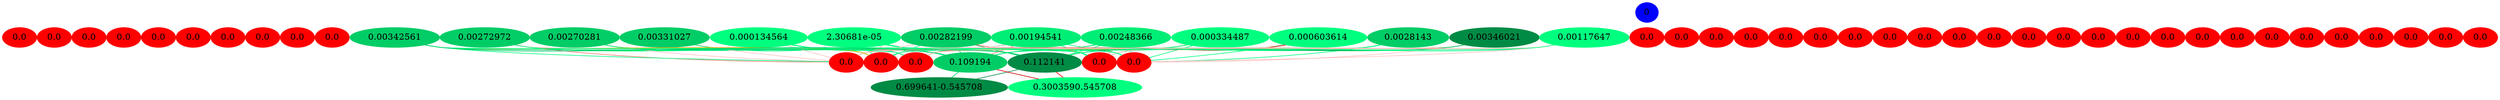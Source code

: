 graph {
	edge [bgcolor="purple:pink" color=yellow nodesep=0]
	graph [nodesep=0 ranksep=0]
	I [label=0 color=blue height=0.2 style=filled width=0.2]
	x_0 [label=0.0 color=red height=0.2 style=filled width=0.2]
	x_1 [label=0.0 color=red height=0.2 style=filled width=0.2]
	x_2 [label=0.0 color=red height=0.2 style=filled width=0.2]
	x_3 [label=0.0 color=red height=0.2 style=filled width=0.2]
	x_4 [label=0.0 color=red height=0.2 style=filled width=0.2]
	x_5 [label=0.0 color=red height=0.2 style=filled width=0.2]
	x_6 [label=0.0 color=red height=0.2 style=filled width=0.2]
	x_7 [label=0.0 color=red height=0.2 style=filled width=0.2]
	x_8 [label=0.0 color=red height=0.2 style=filled width=0.2]
	x_9 [label=0.0 color=red height=0.2 style=filled width=0.2]
	x_10 [label=0.00272972 color=springgreen3 fillcolor=springgreen3 height=0.2 style=filled width=0.2]
	x_11 [label=0.00270281 color=springgreen3 fillcolor=springgreen3 height=0.2 style=filled width=0.2]
	x_12 [label=0.0 color=red height=0.2 style=filled width=0.2]
	x_13 [label=0.0 color=red height=0.2 style=filled width=0.2]
	x_14 [label=0.0 color=red height=0.2 style=filled width=0.2]
	x_15 [label=0.0 color=red height=0.2 style=filled width=0.2]
	x_16 [label=0.00331027 color=springgreen3 fillcolor=springgreen3 height=0.2 style=filled width=0.2]
	x_17 [label=0.000134564 color=springgreen fillcolor=springgreen height=0.2 style=filled width=0.2]
	x_18 [label="2.30681e-05" color=springgreen fillcolor=springgreen height=0.2 style=filled width=0.2]
	x_19 [label=0.00282199 color=springgreen3 fillcolor=springgreen3 height=0.2 style=filled width=0.2]
	x_20 [label=0.0 color=red height=0.2 style=filled width=0.2]
	x_21 [label=0.0 color=red height=0.2 style=filled width=0.2]
	x_22 [label=0.0 color=red height=0.2 style=filled width=0.2]
	x_23 [label=0.00194541 color=springgreen2 fillcolor=springgreen2 height=0.2 style=filled width=0.2]
	x_24 [label=0.0 color=red height=0.2 style=filled width=0.2]
	x_25 [label=0.0 color=red height=0.2 style=filled width=0.2]
	x_26 [label=0.00248366 color=springgreen2 fillcolor=springgreen2 height=0.2 style=filled width=0.2]
	x_27 [label=0.0 color=red height=0.2 style=filled width=0.2]
	x_28 [label=0.0 color=red height=0.2 style=filled width=0.2]
	x_29 [label=0.000334487 color=springgreen fillcolor=springgreen height=0.2 style=filled width=0.2]
	x_30 [label=0.000603614 color=springgreen fillcolor=springgreen height=0.2 style=filled width=0.2]
	x_31 [label=0.0 color=red height=0.2 style=filled width=0.2]
	x_32 [label=0.0 color=red height=0.2 style=filled width=0.2]
	x_33 [label=0.0028143 color=springgreen3 fillcolor=springgreen3 height=0.2 style=filled width=0.2]
	x_34 [label=0.0 color=red height=0.2 style=filled width=0.2]
	x_35 [label=0.0 color=red height=0.2 style=filled width=0.2]
	x_36 [label=0.0 color=red height=0.2 style=filled width=0.2]
	x_37 [label=0.00346021 color=springgreen4 fillcolor=springgreen4 height=0.2 style=filled width=0.2]
	x_38 [label=0.00117647 color=springgreen1 fillcolor=springgreen1 height=0.2 style=filled width=0.2]
	x_39 [label=0.00342561 color=springgreen3 fillcolor=springgreen3 height=0.2 style=filled width=0.2]
	x_40 [label=0.0 color=red height=0.2 style=filled width=0.2]
	x_41 [label=0.0 color=red height=0.2 style=filled width=0.2]
	x_42 [label=0.0 color=red height=0.2 style=filled width=0.2]
	x_43 [label=0.0 color=red height=0.2 style=filled width=0.2]
	x_44 [label=0.0 color=red height=0.2 style=filled width=0.2]
	x_45 [label=0.0 color=red height=0.2 style=filled width=0.2]
	x_46 [label=0.0 color=red height=0.2 style=filled width=0.2]
	x_47 [label=0.0 color=red height=0.2 style=filled width=0.2]
	x_48 [label=0.0 color=red height=0.2 style=filled width=0.2]
	I -- x_0 [style=invis]
	I -- x_1 [style=invis]
	I -- x_2 [style=invis]
	I -- x_3 [style=invis]
	I -- x_4 [style=invis]
	I -- x_5 [style=invis]
	I -- x_6 [style=invis]
	I -- x_7 [style=invis]
	I -- x_8 [style=invis]
	I -- x_9 [style=invis]
	I -- x_10 [style=invis]
	I -- x_11 [style=invis]
	I -- x_12 [style=invis]
	I -- x_13 [style=invis]
	I -- x_14 [style=invis]
	I -- x_15 [style=invis]
	I -- x_16 [style=invis]
	I -- x_17 [style=invis]
	I -- x_18 [style=invis]
	I -- x_19 [style=invis]
	I -- x_20 [style=invis]
	I -- x_21 [style=invis]
	I -- x_22 [style=invis]
	I -- x_23 [style=invis]
	I -- x_24 [style=invis]
	I -- x_25 [style=invis]
	I -- x_26 [style=invis]
	I -- x_27 [style=invis]
	I -- x_28 [style=invis]
	I -- x_29 [style=invis]
	I -- x_30 [style=invis]
	I -- x_31 [style=invis]
	I -- x_32 [style=invis]
	I -- x_33 [style=invis]
	I -- x_34 [style=invis]
	I -- x_35 [style=invis]
	I -- x_36 [style=invis]
	I -- x_37 [style=invis]
	I -- x_38 [style=invis]
	I -- x_39 [style=invis]
	I -- x_40 [style=invis]
	I -- x_41 [style=invis]
	I -- x_42 [style=invis]
	I -- x_43 [style=invis]
	I -- x_44 [style=invis]
	I -- x_45 [style=invis]
	I -- x_46 [style=invis]
	I -- x_47 [style=invis]
	I -- x_48 [style=invis]
	x1_0 [label=0.0 color=red fillcolor=red height=0.2 style=filled width=0.2]
	x1_1 [label=0.0 color=red fillcolor=red height=0.2 style=filled width=0.2]
	x1_2 [label=0.112141 color=springgreen4 fillcolor=springgreen4 height=0.2 style=filled width=0.2]
	x1_3 [label=0.0 color=red fillcolor=red height=0.2 style=filled width=0.2]
	x1_4 [label=0.0 color=red fillcolor=red height=0.2 style=filled width=0.2]
	x1_5 [label=0.0 color=red fillcolor=red height=0.2 style=filled width=0.2]
	x1_6 [label=0.109194 color=springgreen3 fillcolor=springgreen3 height=0.2 style=filled width=0.2]
	x_10 -- x1_0 [color=rosybrown1]
	x_11 -- x1_0 [color=springgreen]
	x_16 -- x1_0 [color=springgreen]
	x_17 -- x1_0 [color=springgreen]
	x_18 -- x1_0 [color=springgreen]
	x_19 -- x1_0 [color=springgreen]
	x_23 -- x1_0 [color=rosybrown1]
	x_26 -- x1_0 [color=rosybrown1]
	x_29 -- x1_0 [color=rosybrown1]
	x_30 -- x1_0 [color=rosybrown1]
	x_33 -- x1_0 [color=springgreen]
	x_37 -- x1_0 [color=rosybrown1]
	x_38 -- x1_0 [color=springgreen]
	x_39 -- x1_0 [color=orange]
	x_10 -- x1_1 [color=springgreen]
	x_11 -- x1_1 [color=springgreen]
	x_16 -- x1_1 [color=springgreen]
	x_17 -- x1_1 [color=springgreen]
	x_18 -- x1_1 [color=rosybrown1]
	x_19 -- x1_1 [color=rosybrown1]
	x_23 -- x1_1 [color=springgreen]
	x_26 -- x1_1 [color=springgreen]
	x_29 -- x1_1 [color=rosybrown1]
	x_30 -- x1_1 [color=springgreen]
	x_33 -- x1_1 [color=salmon]
	x_37 -- x1_1 [color=orange]
	x_38 -- x1_1 [color=rosybrown1]
	x_39 -- x1_1 [color=springgreen]
	x_10 -- x1_2 [color=springgreen1]
	x_11 -- x1_2 [color=springgreen2]
	x_16 -- x1_2 [color=springgreen2]
	x_17 -- x1_2 [color=springgreen]
	x_18 -- x1_2 [color=springgreen]
	x_19 -- x1_2 [color=springgreen3]
	x_23 -- x1_2 [color=rosybrown1]
	x_26 -- x1_2 [color=springgreen2]
	x_29 -- x1_2 [color=springgreen]
	x_30 -- x1_2 [color=red3]
	x_33 -- x1_2 [color=springgreen1]
	x_37 -- x1_2 [color=springgreen4]
	x_38 -- x1_2 [color=springgreen]
	x_39 -- x1_2 [color=springgreen3]
	x_10 -- x1_3 [color=springgreen]
	x_11 -- x1_3 [color=springgreen]
	x_16 -- x1_3 [color=springgreen]
	x_17 -- x1_3 [color=springgreen]
	x_18 -- x1_3 [color=springgreen]
	x_19 -- x1_3 [color=salmon]
	x_23 -- x1_3 [color=springgreen]
	x_26 -- x1_3 [color=salmon]
	x_29 -- x1_3 [color=rosybrown1]
	x_30 -- x1_3 [color=rosybrown1]
	x_33 -- x1_3 [color=springgreen]
	x_37 -- x1_3 [color=springgreen]
	x_38 -- x1_3 [color=rosybrown1]
	x_39 -- x1_3 [color=springgreen]
	x_10 -- x1_4 [color=salmon]
	x_11 -- x1_4 [color=springgreen]
	x_16 -- x1_4 [color=rosybrown1]
	x_17 -- x1_4 [color=springgreen]
	x_18 -- x1_4 [color=springgreen]
	x_19 -- x1_4 [color=salmon]
	x_23 -- x1_4 [color=springgreen]
	x_26 -- x1_4 [color=springgreen]
	x_29 -- x1_4 [color=springgreen]
	x_30 -- x1_4 [color=springgreen]
	x_33 -- x1_4 [color=springgreen]
	x_37 -- x1_4 [color=rosybrown1]
	x_38 -- x1_4 [color=rosybrown1]
	x_39 -- x1_4 [color=springgreen]
	x_10 -- x1_5 [color=salmon]
	x_11 -- x1_5 [color=rosybrown1]
	x_16 -- x1_5 [color=rosybrown1]
	x_17 -- x1_5 [color=rosybrown1]
	x_18 -- x1_5 [color=rosybrown1]
	x_19 -- x1_5 [color=rosybrown1]
	x_23 -- x1_5 [color=rosybrown1]
	x_26 -- x1_5 [color=springgreen]
	x_29 -- x1_5 [color=springgreen]
	x_30 -- x1_5 [color=rosybrown1]
	x_33 -- x1_5 [color=springgreen]
	x_37 -- x1_5 [color=salmon]
	x_38 -- x1_5 [color=rosybrown1]
	x_39 -- x1_5 [color=springgreen]
	x_10 -- x1_6 [color=springgreen1]
	x_11 -- x1_6 [color=springgreen2]
	x_16 -- x1_6 [color=springgreen2]
	x_17 -- x1_6 [color=springgreen]
	x_18 -- x1_6 [color=springgreen]
	x_19 -- x1_6 [color=springgreen3]
	x_23 -- x1_6 [color=salmon]
	x_26 -- x1_6 [color=springgreen2]
	x_29 -- x1_6 [color=springgreen]
	x_30 -- x1_6 [color=red]
	x_33 -- x1_6 [color=springgreen]
	x_37 -- x1_6 [color=springgreen3]
	x_38 -- x1_6 [color=springgreen]
	x_39 -- x1_6 [color=springgreen3]
	x2_0 [label="0.699641-0.545708" color=springgreen4 fillcolor=springgreen4 height=0.2 style=filled width=0.2]
	x2_1 [label="0.3003590.545708" color=springgreen1 fillcolor=springgreen1 height=0.2 style=filled width=0.2]
	x1_2 -- x2_0 [color=springgreen4]
	x1_6 -- x2_0 [color=springgreen3]
	x1_2 -- x2_1 [color=red]
	x1_6 -- x2_1 [color=red3]
}

